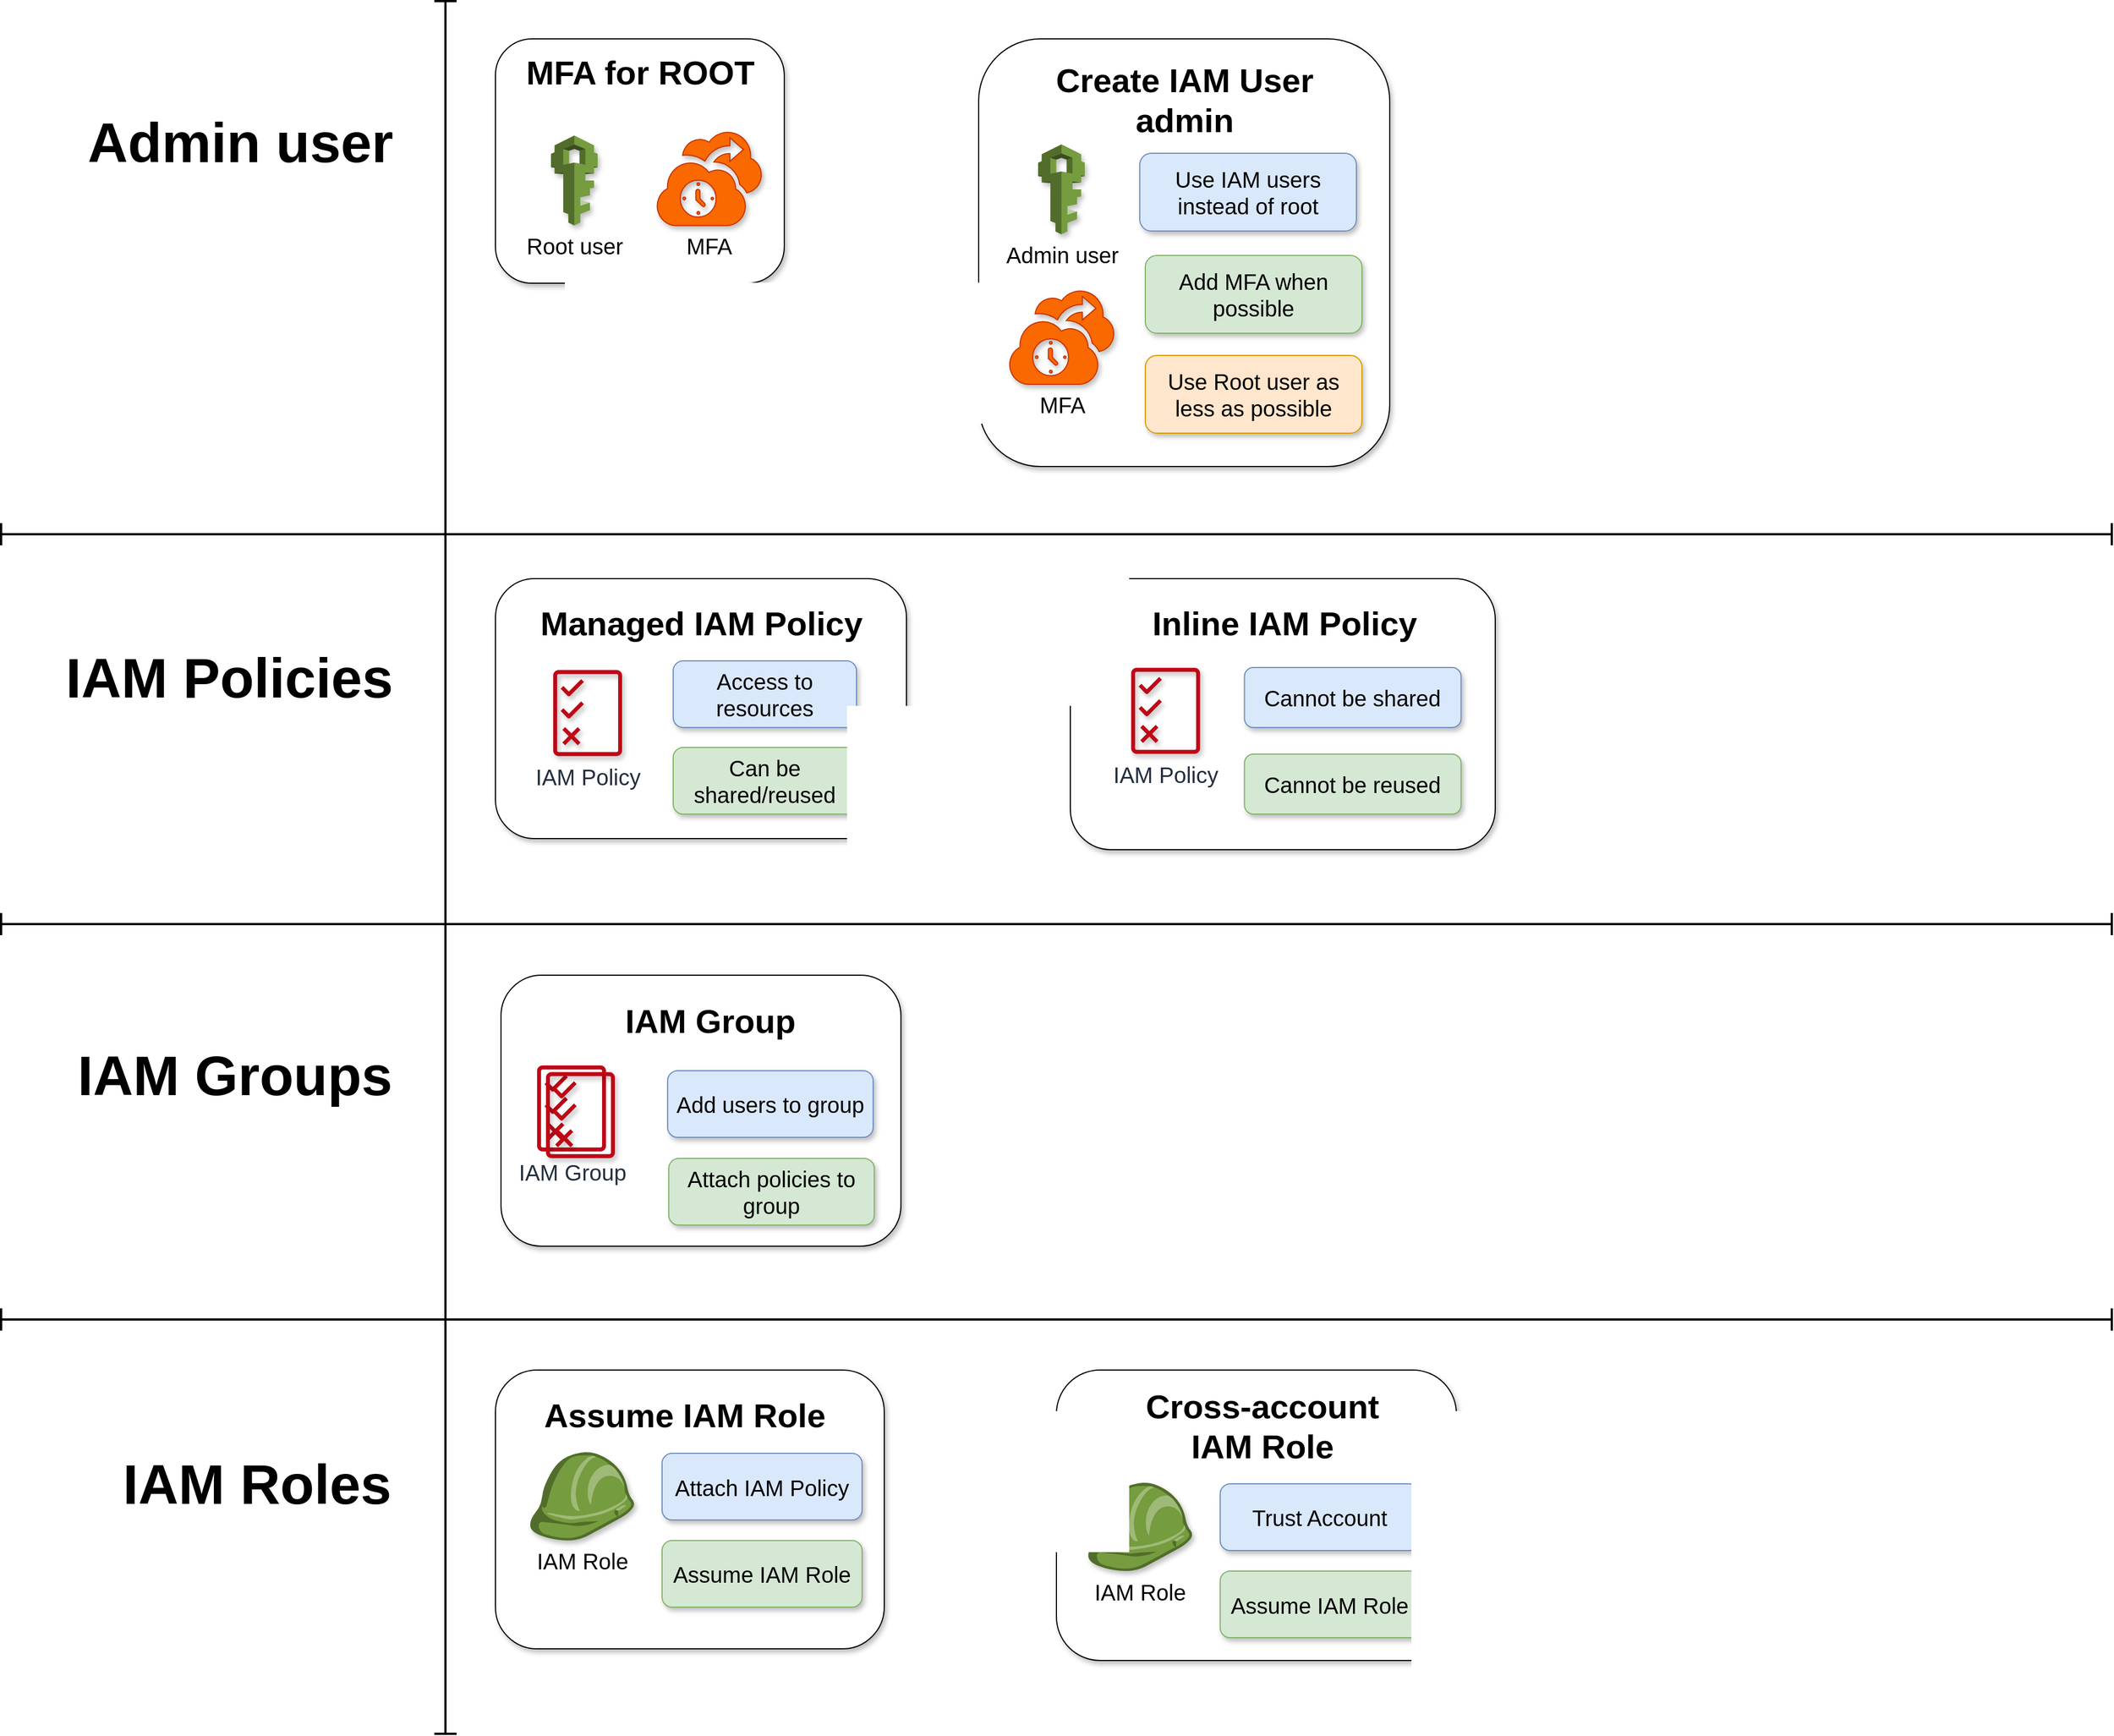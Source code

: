 <mxfile version="16.4.11" type="device" pages="2"><diagram id="0-GvSXkhKC3Nu2vGQJVC" name="road-map iam"><mxGraphModel dx="6740" dy="2569" grid="1" gridSize="10" guides="1" tooltips="1" connect="1" arrows="1" fold="1" page="1" pageScale="1" pageWidth="1920" pageHeight="1200" math="0" shadow="0"><root><mxCell id="0"/><mxCell id="1" parent="0"/><mxCell id="Oh-ckgO7ZUuFVcBlO06j-50" value="" style="rounded=1;whiteSpace=wrap;html=1;fontSize=12;shadow=1;" parent="1" vertex="1"><mxGeometry x="-1460" y="883" width="360" height="244" as="geometry"/></mxCell><mxCell id="Oh-ckgO7ZUuFVcBlO06j-44" value="" style="rounded=1;whiteSpace=wrap;html=1;fontSize=12;shadow=1;" parent="1" vertex="1"><mxGeometry x="-947.5" y="526" width="382.5" height="244" as="geometry"/></mxCell><mxCell id="Oh-ckgO7ZUuFVcBlO06j-38" value="" style="rounded=1;whiteSpace=wrap;html=1;fontSize=12;shadow=1;" parent="1" vertex="1"><mxGeometry x="-1465" y="526" width="370" height="234" as="geometry"/></mxCell><mxCell id="Oh-ckgO7ZUuFVcBlO06j-14" value="" style="rounded=1;whiteSpace=wrap;html=1;fontSize=12;shadow=1;" parent="1" vertex="1"><mxGeometry x="-1030" y="40" width="370" height="385" as="geometry"/></mxCell><mxCell id="Oh-ckgO7ZUuFVcBlO06j-6" value="" style="rounded=1;whiteSpace=wrap;html=1;fontSize=12;shadow=1;" parent="1" vertex="1"><mxGeometry x="-1465" y="40" width="260" height="220" as="geometry"/></mxCell><mxCell id="Oh-ckgO7ZUuFVcBlO06j-3" value="MFA for ROOT" style="text;html=1;align=center;verticalAlign=middle;resizable=0;points=[];autosize=1;strokeColor=none;fillColor=none;fontSize=30;fontStyle=1" parent="1" vertex="1"><mxGeometry x="-1445" y="50" width="220" height="40" as="geometry"/></mxCell><mxCell id="Oh-ckgO7ZUuFVcBlO06j-7" value="Create IAM User&lt;br&gt;admin" style="text;html=1;align=center;verticalAlign=middle;resizable=0;points=[];autosize=1;strokeColor=none;fillColor=none;fontSize=30;fontStyle=1" parent="1" vertex="1"><mxGeometry x="-970" y="55" width="250" height="80" as="geometry"/></mxCell><mxCell id="Oh-ckgO7ZUuFVcBlO06j-27" value="Admin user" style="text;html=1;align=center;verticalAlign=middle;resizable=0;points=[];autosize=1;strokeColor=none;fillColor=none;fontSize=50;fontStyle=1" parent="1" vertex="1"><mxGeometry x="-1840" y="98" width="290" height="70" as="geometry"/></mxCell><mxCell id="Oh-ckgO7ZUuFVcBlO06j-28" value="IAM Policies" style="text;html=1;align=center;verticalAlign=middle;resizable=0;points=[];autosize=1;fontSize=50;fontStyle=1" parent="1" vertex="1"><mxGeometry x="-1860" y="580" width="310" height="70" as="geometry"/></mxCell><mxCell id="Oh-ckgO7ZUuFVcBlO06j-29" value="Managed IAM Policy" style="text;html=1;align=center;verticalAlign=middle;resizable=0;points=[];autosize=1;strokeColor=none;fillColor=none;fontSize=30;fontStyle=1" parent="1" vertex="1"><mxGeometry x="-1435" y="546" width="310" height="40" as="geometry"/></mxCell><mxCell id="Oh-ckgO7ZUuFVcBlO06j-30" value="" style="shape=crossbar;whiteSpace=wrap;html=1;rounded=1;direction=south;fontSize=50;strokeWidth=2;flipH=1;" parent="1" vertex="1"><mxGeometry x="-1520" y="6" width="20" height="1560" as="geometry"/></mxCell><mxCell id="Oh-ckgO7ZUuFVcBlO06j-31" value="&lt;span style=&quot;color: rgba(0 , 0 , 0 , 0) ; font-family: monospace ; font-size: 0px&quot;&gt;%3CmxGraphModel%3E%3Croot%3E%3CmxCell%20id%3D%220%22%2F%3E%3CmxCell%20id%3D%221%22%20parent%3D%220%22%2F%3E%3CmxCell%20id%3D%222%22%20value%3D%22%22%20style%3D%22rounded%3D1%3BwhiteSpace%3Dwrap%3Bhtml%3D1%3BfontSize%3D12%3BfillColor%3D%23f8cecc%3BstrokeColor%3D%23b85450%3B%22%20vertex%3D%221%22%20parent%3D%221%22%3E%3CmxGeometry%20x%3D%221760%22%20y%3D%22440%22%20width%3D%22380%22%20height%3D%22480%22%20as%3D%22geometry%22%2F%3E%3C%2FmxCell%3E%3C%2Froot%3E%3C%2FmxGraphModel%3E&lt;/span&gt;" style="shape=crossbar;whiteSpace=wrap;html=1;rounded=1;fontSize=50;strokeWidth=2;" parent="1" vertex="1"><mxGeometry x="-1910" y="476" width="1900" height="20" as="geometry"/></mxCell><mxCell id="Oh-ckgO7ZUuFVcBlO06j-34" value="Access to resources" style="rounded=1;whiteSpace=wrap;html=1;fontSize=20;fillColor=#dae8fc;strokeColor=#6c8ebf;shadow=1;" parent="1" vertex="1"><mxGeometry x="-1305" y="600" width="165" height="60" as="geometry"/></mxCell><mxCell id="Oh-ckgO7ZUuFVcBlO06j-39" value="Inline IAM Policy" style="text;html=1;align=center;verticalAlign=middle;resizable=0;points=[];autosize=1;strokeColor=none;fillColor=none;fontSize=30;fontStyle=1" parent="1" vertex="1"><mxGeometry x="-880" y="546" width="250" height="40" as="geometry"/></mxCell><mxCell id="Oh-ckgO7ZUuFVcBlO06j-41" value="Cannot be shared" style="rounded=1;whiteSpace=wrap;html=1;fontSize=20;fillColor=#dae8fc;strokeColor=#6c8ebf;shadow=1;" parent="1" vertex="1"><mxGeometry x="-790.75" y="606" width="195" height="54" as="geometry"/></mxCell><mxCell id="Oh-ckgO7ZUuFVcBlO06j-45" value="IAM Group" style="text;html=1;align=center;verticalAlign=middle;resizable=0;points=[];autosize=1;strokeColor=none;fillColor=none;fontSize=30;fontStyle=1" parent="1" vertex="1"><mxGeometry x="-1357.5" y="904" width="170" height="40" as="geometry"/></mxCell><mxCell id="Oh-ckgO7ZUuFVcBlO06j-49" value="Add users to group" style="rounded=1;whiteSpace=wrap;html=1;fontSize=20;fillColor=#dae8fc;strokeColor=#6c8ebf;shadow=1;" parent="1" vertex="1"><mxGeometry x="-1310" y="969" width="185" height="60" as="geometry"/></mxCell><mxCell id="Oh-ckgO7ZUuFVcBlO06j-63" value="&lt;span style=&quot;color: rgba(0 , 0 , 0 , 0) ; font-family: monospace ; font-size: 0px&quot;&gt;%3CmxGraphModel%3E%3Croot%3E%3CmxCell%20id%3D%220%22%2F%3E%3CmxCell%20id%3D%221%22%20parent%3D%220%22%2F%3E%3CmxCell%20id%3D%222%22%20value%3D%22%22%20style%3D%22rounded%3D1%3BwhiteSpace%3Dwrap%3Bhtml%3D1%3BfontSize%3D12%3BfillColor%3D%23f8cecc%3BstrokeColor%3D%23b85450%3B%22%20vertex%3D%221%22%20parent%3D%221%22%3E%3CmxGeometry%20x%3D%221760%22%20y%3D%22440%22%20width%3D%22380%22%20height%3D%22480%22%20as%3D%22geometry%22%2F%3E%3C%2FmxCell%3E%3C%2Froot%3E%3C%2FmxGraphModel%3E&lt;/span&gt;" style="shape=crossbar;whiteSpace=wrap;html=1;rounded=1;fontSize=50;strokeWidth=2;" parent="1" vertex="1"><mxGeometry x="-1910" y="827" width="1900" height="20" as="geometry"/></mxCell><mxCell id="Oh-ckgO7ZUuFVcBlO06j-64" value="IAM Groups" style="text;html=1;align=center;verticalAlign=middle;resizable=0;points=[];autosize=1;fontSize=50;fontStyle=1" parent="1" vertex="1"><mxGeometry x="-1850" y="938" width="300" height="70" as="geometry"/></mxCell><mxCell id="Oh-ckgO7ZUuFVcBlO06j-79" value="&lt;span style=&quot;color: rgba(0 , 0 , 0 , 0) ; font-family: monospace ; font-size: 0px&quot;&gt;%3CmxGraphModel%3E%3Croot%3E%3CmxCell%20id%3D%220%22%2F%3E%3CmxCell%20id%3D%221%22%20parent%3D%220%22%2F%3E%3CmxCell%20id%3D%222%22%20value%3D%22%22%20style%3D%22rounded%3D1%3BwhiteSpace%3Dwrap%3Bhtml%3D1%3BfontSize%3D12%3BfillColor%3D%23f8cecc%3BstrokeColor%3D%23b85450%3B%22%20vertex%3D%221%22%20parent%3D%221%22%3E%3CmxGeometry%20x%3D%221760%22%20y%3D%22440%22%20width%3D%22380%22%20height%3D%22480%22%20as%3D%22geometry%22%2F%3E%3C%2FmxCell%3E%3C%2Froot%3E%3C%2FmxGraphModel%3E&lt;/span&gt;" style="shape=crossbar;whiteSpace=wrap;html=1;rounded=1;fontSize=50;strokeWidth=2;" parent="1" vertex="1"><mxGeometry x="-1910" y="1183" width="1900" height="20" as="geometry"/></mxCell><mxCell id="Oh-ckgO7ZUuFVcBlO06j-80" value="IAM Roles" style="text;html=1;align=center;verticalAlign=middle;resizable=0;points=[];autosize=1;fontSize=50;fontStyle=1;" parent="1" vertex="1"><mxGeometry x="-1810" y="1306" width="260" height="70" as="geometry"/></mxCell><mxCell id="YPXdEZ1_uIu6bX-hic8D-4" value="" style="rounded=1;whiteSpace=wrap;html=1;fontSize=12;shadow=1;" parent="1" vertex="1"><mxGeometry x="-1465" y="1238.5" width="350" height="251" as="geometry"/></mxCell><mxCell id="YPXdEZ1_uIu6bX-hic8D-5" value="Assume IAM Role" style="text;html=1;align=center;verticalAlign=middle;resizable=0;points=[];autosize=1;strokeColor=none;fillColor=none;fontSize=30;fontStyle=1" parent="1" vertex="1"><mxGeometry x="-1430" y="1258.5" width="270" height="40" as="geometry"/></mxCell><mxCell id="YPXdEZ1_uIu6bX-hic8D-7" value="Attach IAM Policy" style="rounded=1;whiteSpace=wrap;html=1;fontSize=20;fillColor=#dae8fc;strokeColor=#6c8ebf;shadow=1;" parent="1" vertex="1"><mxGeometry x="-1315" y="1313.5" width="180" height="60" as="geometry"/></mxCell><mxCell id="Uyy3OsFhqPigC0ySXA8K-1" value="Root user" style="outlineConnect=0;dashed=0;verticalLabelPosition=bottom;verticalAlign=top;align=center;html=1;shape=mxgraph.aws3.iam;fillColor=#759C3E;gradientColor=none;fontSize=20;shadow=1;" parent="1" vertex="1"><mxGeometry x="-1415" y="127" width="42" height="81" as="geometry"/></mxCell><mxCell id="Uyy3OsFhqPigC0ySXA8K-2" value="MFA" style="verticalLabelPosition=bottom;html=1;verticalAlign=top;align=center;strokeColor=#C73500;fillColor=#fa6800;shape=mxgraph.azure.backup_service;fontSize=20;fontColor=#000000;shadow=1;" parent="1" vertex="1"><mxGeometry x="-1320.55" y="122.13" width="95.55" height="86" as="geometry"/></mxCell><mxCell id="Uyy3OsFhqPigC0ySXA8K-3" value="Admin user" style="outlineConnect=0;dashed=0;verticalLabelPosition=bottom;verticalAlign=top;align=center;html=1;shape=mxgraph.aws3.iam;fillColor=#759C3E;gradientColor=none;fontSize=20;shadow=1;" parent="1" vertex="1"><mxGeometry x="-976.5" y="135" width="42" height="81" as="geometry"/></mxCell><mxCell id="Uyy3OsFhqPigC0ySXA8K-4" value="Use IAM users instead of root" style="rounded=1;whiteSpace=wrap;html=1;fontSize=20;fillColor=#dae8fc;strokeColor=#6c8ebf;shadow=1;" parent="1" vertex="1"><mxGeometry x="-885" y="143" width="195" height="70" as="geometry"/></mxCell><mxCell id="Uyy3OsFhqPigC0ySXA8K-5" value="Add MFA when possible" style="rounded=1;whiteSpace=wrap;html=1;fontSize=20;fillColor=#d5e8d4;strokeColor=#82b366;shadow=1;" parent="1" vertex="1"><mxGeometry x="-880" y="235" width="195" height="70" as="geometry"/></mxCell><mxCell id="Uyy3OsFhqPigC0ySXA8K-6" value="MFA" style="verticalLabelPosition=bottom;html=1;verticalAlign=top;align=center;strokeColor=#C73500;fillColor=#fa6800;shape=mxgraph.azure.backup_service;fontSize=20;fontColor=#000000;shadow=1;" parent="1" vertex="1"><mxGeometry x="-1003.27" y="265" width="95.55" height="86" as="geometry"/></mxCell><mxCell id="Uyy3OsFhqPigC0ySXA8K-7" value="Use Root user as less as possible" style="rounded=1;whiteSpace=wrap;html=1;fontSize=20;fillColor=#ffe6cc;strokeColor=#d79b00;shadow=1;" parent="1" vertex="1"><mxGeometry x="-880" y="325" width="195" height="70" as="geometry"/></mxCell><mxCell id="sbU-j1md8Da2skeAmsMv-1" value="IAM Policy" style="sketch=0;outlineConnect=0;fontColor=#232F3E;gradientColor=none;fillColor=#BF0816;strokeColor=none;dashed=0;verticalLabelPosition=bottom;verticalAlign=top;align=center;html=1;fontSize=20;fontStyle=0;aspect=fixed;pointerEvents=1;shape=mxgraph.aws4.permissions;shadow=1;" parent="1" vertex="1"><mxGeometry x="-1413" y="608" width="62" height="78" as="geometry"/></mxCell><mxCell id="sbU-j1md8Da2skeAmsMv-2" value="IAM Policy" style="sketch=0;outlineConnect=0;fontColor=#232F3E;gradientColor=none;fillColor=#BF0816;strokeColor=none;dashed=0;verticalLabelPosition=bottom;verticalAlign=top;align=center;html=1;fontSize=20;fontStyle=0;aspect=fixed;pointerEvents=1;shape=mxgraph.aws4.permissions;shadow=1;" parent="1" vertex="1"><mxGeometry x="-892.72" y="606" width="62" height="78" as="geometry"/></mxCell><mxCell id="sbU-j1md8Da2skeAmsMv-3" value="Cannot be reused" style="rounded=1;whiteSpace=wrap;html=1;fontSize=20;fillColor=#d5e8d4;strokeColor=#82b366;shadow=1;" parent="1" vertex="1"><mxGeometry x="-790.75" y="684" width="195" height="54" as="geometry"/></mxCell><mxCell id="sbU-j1md8Da2skeAmsMv-6" value="" style="group" parent="1" vertex="1" connectable="0"><mxGeometry x="-1427.5" y="964" width="70" height="84" as="geometry"/></mxCell><mxCell id="sbU-j1md8Da2skeAmsMv-4" value="IAM Group" style="sketch=0;outlineConnect=0;fontColor=#232F3E;gradientColor=none;fillColor=#BF0816;strokeColor=none;dashed=0;verticalLabelPosition=bottom;verticalAlign=top;align=center;html=1;fontSize=20;fontStyle=0;aspect=fixed;pointerEvents=1;shape=mxgraph.aws4.permissions;" parent="sbU-j1md8Da2skeAmsMv-6" vertex="1"><mxGeometry width="62" height="78" as="geometry"/></mxCell><mxCell id="sbU-j1md8Da2skeAmsMv-5" value="" style="sketch=0;outlineConnect=0;fontColor=#232F3E;gradientColor=none;fillColor=#BF0816;strokeColor=none;dashed=0;verticalLabelPosition=bottom;verticalAlign=top;align=center;html=1;fontSize=20;fontStyle=0;aspect=fixed;pointerEvents=1;shape=mxgraph.aws4.permissions;shadow=1;" parent="sbU-j1md8Da2skeAmsMv-6" vertex="1"><mxGeometry x="8" y="6" width="62" height="78" as="geometry"/></mxCell><mxCell id="sbU-j1md8Da2skeAmsMv-7" value="Attach policies to group" style="rounded=1;whiteSpace=wrap;html=1;fontSize=20;fillColor=#d5e8d4;strokeColor=#82b366;shadow=1;" parent="1" vertex="1"><mxGeometry x="-1309" y="1048" width="185" height="60" as="geometry"/></mxCell><mxCell id="sbU-j1md8Da2skeAmsMv-8" value="Can be shared/reused" style="rounded=1;whiteSpace=wrap;html=1;fontSize=20;fillColor=#d5e8d4;strokeColor=#82b366;shadow=1;" parent="1" vertex="1"><mxGeometry x="-1305" y="678" width="165" height="60" as="geometry"/></mxCell><mxCell id="wiMlpSuGlvcjk6ohJ9-M-1" value="IAM Role" style="outlineConnect=0;dashed=0;verticalLabelPosition=bottom;verticalAlign=top;align=center;html=1;shape=mxgraph.aws3.role;fillColor=#759C3E;gradientColor=none;fontSize=20;shadow=1;" parent="1" vertex="1"><mxGeometry x="-1434.75" y="1312.5" width="94.5" height="79.5" as="geometry"/></mxCell><mxCell id="wiMlpSuGlvcjk6ohJ9-M-2" value="Assume IAM Role" style="rounded=1;whiteSpace=wrap;html=1;fontSize=20;fillColor=#d5e8d4;strokeColor=#82b366;shadow=1;" parent="1" vertex="1"><mxGeometry x="-1315" y="1392" width="180" height="60" as="geometry"/></mxCell><mxCell id="wiMlpSuGlvcjk6ohJ9-M-3" value="" style="rounded=1;whiteSpace=wrap;html=1;fontSize=12;shadow=1;" parent="1" vertex="1"><mxGeometry x="-960" y="1238.5" width="360" height="261.5" as="geometry"/></mxCell><mxCell id="wiMlpSuGlvcjk6ohJ9-M-4" value="Cross-account&lt;br&gt;IAM Role" style="text;html=1;align=center;verticalAlign=middle;resizable=0;points=[];autosize=1;strokeColor=none;fillColor=none;fontSize=30;fontStyle=1" parent="1" vertex="1"><mxGeometry x="-890" y="1249" width="230" height="80" as="geometry"/></mxCell><mxCell id="wiMlpSuGlvcjk6ohJ9-M-5" value="Trust Account" style="rounded=1;whiteSpace=wrap;html=1;fontSize=20;fillColor=#dae8fc;strokeColor=#6c8ebf;shadow=1;" parent="1" vertex="1"><mxGeometry x="-812.62" y="1341" width="180" height="60" as="geometry"/></mxCell><mxCell id="wiMlpSuGlvcjk6ohJ9-M-6" value="IAM Role" style="outlineConnect=0;dashed=0;verticalLabelPosition=bottom;verticalAlign=top;align=center;html=1;shape=mxgraph.aws3.role;fillColor=#759C3E;gradientColor=none;fontSize=20;shadow=1;" parent="1" vertex="1"><mxGeometry x="-932.37" y="1340" width="94.5" height="79.5" as="geometry"/></mxCell><mxCell id="wiMlpSuGlvcjk6ohJ9-M-7" value="Assume IAM Role" style="rounded=1;whiteSpace=wrap;html=1;fontSize=20;fillColor=#d5e8d4;strokeColor=#82b366;shadow=1;" parent="1" vertex="1"><mxGeometry x="-812.62" y="1419.5" width="180" height="60" as="geometry"/></mxCell></root></mxGraphModel></diagram><diagram name="road-map bonus" id="kgJVDcrZUU0bgmdiiOn0"><mxGraphModel dx="4982" dy="1635" grid="1" gridSize="10" guides="1" tooltips="1" connect="1" arrows="1" fold="1" page="1" pageScale="1" pageWidth="1920" pageHeight="1200" math="0" shadow="0"><root><mxCell id="ldA6gGHe_DE6ja7nPvts-0"/><mxCell id="ldA6gGHe_DE6ja7nPvts-1" parent="ldA6gGHe_DE6ja7nPvts-0"/><mxCell id="ldA6gGHe_DE6ja7nPvts-12" value="" style="shape=crossbar;whiteSpace=wrap;html=1;rounded=1;direction=south;fontSize=50;strokeWidth=2;" parent="ldA6gGHe_DE6ja7nPvts-1" vertex="1"><mxGeometry x="-1520" y="3" width="20" height="337" as="geometry"/></mxCell><mxCell id="ldA6gGHe_DE6ja7nPvts-27" value="AWS CLI" style="text;html=1;align=center;verticalAlign=middle;resizable=0;points=[];autosize=1;fontSize=50;fontStyle=1" parent="ldA6gGHe_DE6ja7nPvts-1" vertex="1"><mxGeometry x="-1764" y="88" width="220" height="70" as="geometry"/></mxCell><mxCell id="ldA6gGHe_DE6ja7nPvts-50" value="" style="rounded=1;whiteSpace=wrap;html=1;fontSize=12;shadow=1;" parent="ldA6gGHe_DE6ja7nPvts-1" vertex="1"><mxGeometry x="-1469" y="18" width="350" height="240" as="geometry"/></mxCell><mxCell id="ldA6gGHe_DE6ja7nPvts-51" value="User Profile" style="text;html=1;align=center;verticalAlign=middle;resizable=0;points=[];autosize=1;strokeColor=none;fillColor=none;fontSize=30;fontStyle=1" parent="ldA6gGHe_DE6ja7nPvts-1" vertex="1"><mxGeometry x="-1374" y="38" width="180" height="40" as="geometry"/></mxCell><mxCell id="ldA6gGHe_DE6ja7nPvts-52" value="Create Access Key" style="rounded=1;whiteSpace=wrap;html=1;fontSize=20;fillColor=#dae8fc;strokeColor=#6c8ebf;shadow=1;" parent="ldA6gGHe_DE6ja7nPvts-1" vertex="1"><mxGeometry x="-1319" y="93" width="180" height="60" as="geometry"/></mxCell><mxCell id="ldA6gGHe_DE6ja7nPvts-53" value="Use CLI profile" style="rounded=1;whiteSpace=wrap;html=1;fontSize=20;fillColor=#d5e8d4;strokeColor=#82b366;shadow=1;" parent="ldA6gGHe_DE6ja7nPvts-1" vertex="1"><mxGeometry x="-1319" y="171.5" width="180" height="60" as="geometry"/></mxCell><mxCell id="ldA6gGHe_DE6ja7nPvts-54" value="AWS CLI" style="sketch=0;outlineConnect=0;fontColor=#000000;fillColor=#6a00ff;strokeColor=#3700CC;dashed=0;verticalLabelPosition=bottom;verticalAlign=top;align=center;html=1;fontSize=20;fontStyle=0;aspect=fixed;pointerEvents=1;shape=mxgraph.aws4.ecs_copilot_cli;shadow=1;" parent="ldA6gGHe_DE6ja7nPvts-1" vertex="1"><mxGeometry x="-1440.41" y="90" width="88.91" height="81.5" as="geometry"/></mxCell><mxCell id="ldA6gGHe_DE6ja7nPvts-55" value="" style="rounded=1;whiteSpace=wrap;html=1;fontSize=12;shadow=1;" parent="ldA6gGHe_DE6ja7nPvts-1" vertex="1"><mxGeometry x="-999" y="18" width="375" height="240" as="geometry"/></mxCell><mxCell id="ldA6gGHe_DE6ja7nPvts-56" value="IAM Role profile" style="text;html=1;align=center;verticalAlign=middle;resizable=0;points=[];autosize=1;strokeColor=none;fillColor=none;fontSize=30;fontStyle=1" parent="ldA6gGHe_DE6ja7nPvts-1" vertex="1"><mxGeometry x="-924" y="38" width="240" height="40" as="geometry"/></mxCell><mxCell id="ldA6gGHe_DE6ja7nPvts-57" value="Assume IAM Role" style="rounded=1;whiteSpace=wrap;html=1;fontSize=20;fillColor=#dae8fc;strokeColor=#6c8ebf;shadow=1;" parent="ldA6gGHe_DE6ja7nPvts-1" vertex="1"><mxGeometry x="-849" y="93" width="195" height="60" as="geometry"/></mxCell><mxCell id="ldA6gGHe_DE6ja7nPvts-58" value="Use CLI role profile" style="rounded=1;whiteSpace=wrap;html=1;fontSize=20;fillColor=#d5e8d4;strokeColor=#82b366;shadow=1;" parent="ldA6gGHe_DE6ja7nPvts-1" vertex="1"><mxGeometry x="-849" y="171.5" width="195" height="60" as="geometry"/></mxCell><mxCell id="ldA6gGHe_DE6ja7nPvts-59" value="AWS CLI" style="sketch=0;outlineConnect=0;fontColor=#000000;fillColor=#6a00ff;strokeColor=#3700CC;dashed=0;verticalLabelPosition=bottom;verticalAlign=top;align=center;html=1;fontSize=20;fontStyle=0;aspect=fixed;pointerEvents=1;shape=mxgraph.aws4.ecs_copilot_cli;shadow=1;" parent="ldA6gGHe_DE6ja7nPvts-1" vertex="1"><mxGeometry x="-970.41" y="90" width="88.91" height="81.5" as="geometry"/></mxCell><mxCell id="ldA6gGHe_DE6ja7nPvts-60" value="" style="rounded=1;whiteSpace=wrap;html=1;fontSize=12;shadow=1;" parent="ldA6gGHe_DE6ja7nPvts-1" vertex="1"><mxGeometry x="-484" y="18" width="350" height="270" as="geometry"/></mxCell><mxCell id="ldA6gGHe_DE6ja7nPvts-61" value="CLI Regions" style="text;html=1;align=center;verticalAlign=middle;resizable=0;points=[];autosize=1;strokeColor=none;fillColor=none;fontSize=30;fontStyle=1" parent="ldA6gGHe_DE6ja7nPvts-1" vertex="1"><mxGeometry x="-394" y="38" width="190" height="40" as="geometry"/></mxCell><mxCell id="ldA6gGHe_DE6ja7nPvts-62" value="configuration" style="rounded=1;whiteSpace=wrap;html=1;fontSize=20;fillColor=#dae8fc;strokeColor=#6c8ebf;shadow=1;" parent="ldA6gGHe_DE6ja7nPvts-1" vertex="1"><mxGeometry x="-334" y="93" width="160" height="45" as="geometry"/></mxCell><mxCell id="ldA6gGHe_DE6ja7nPvts-63" value="CLI flag" style="rounded=1;whiteSpace=wrap;html=1;fontSize=20;fillColor=#d5e8d4;strokeColor=#82b366;shadow=1;" parent="ldA6gGHe_DE6ja7nPvts-1" vertex="1"><mxGeometry x="-334" y="153" width="160" height="45" as="geometry"/></mxCell><mxCell id="ldA6gGHe_DE6ja7nPvts-64" value="AWS CLI" style="sketch=0;outlineConnect=0;fontColor=#000000;fillColor=#6a00ff;strokeColor=#3700CC;dashed=0;verticalLabelPosition=bottom;verticalAlign=top;align=center;html=1;fontSize=20;fontStyle=0;aspect=fixed;pointerEvents=1;shape=mxgraph.aws4.ecs_copilot_cli;shadow=1;" parent="ldA6gGHe_DE6ja7nPvts-1" vertex="1"><mxGeometry x="-455.41" y="90" width="88.91" height="81.5" as="geometry"/></mxCell><mxCell id="ldA6gGHe_DE6ja7nPvts-65" value="Environment variable" style="rounded=1;whiteSpace=wrap;html=1;fontSize=20;fillColor=#ffe6cc;strokeColor=#d79b00;shadow=1;" parent="ldA6gGHe_DE6ja7nPvts-1" vertex="1"><mxGeometry x="-334" y="218" width="160" height="50" as="geometry"/></mxCell></root></mxGraphModel></diagram></mxfile>